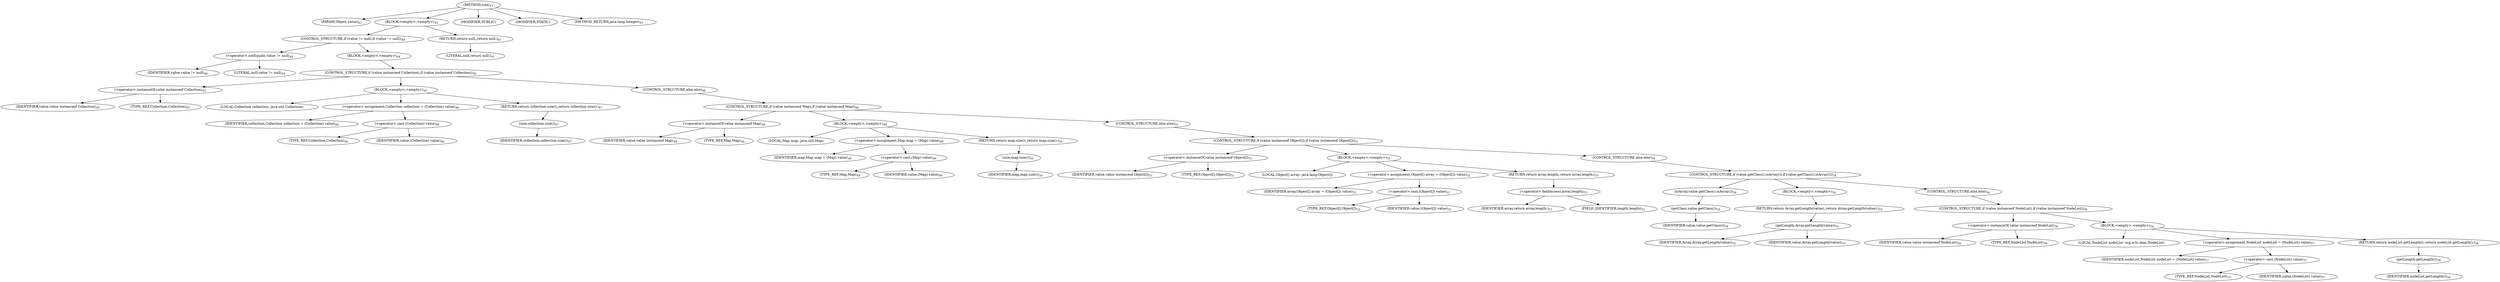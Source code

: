 digraph "size" {  
"24" [label = <(METHOD,size)<SUB>43</SUB>> ]
"25" [label = <(PARAM,Object value)<SUB>43</SUB>> ]
"26" [label = <(BLOCK,&lt;empty&gt;,&lt;empty&gt;)<SUB>43</SUB>> ]
"27" [label = <(CONTROL_STRUCTURE,if (value != null),if (value != null))<SUB>44</SUB>> ]
"28" [label = <(&lt;operator&gt;.notEquals,value != null)<SUB>44</SUB>> ]
"29" [label = <(IDENTIFIER,value,value != null)<SUB>44</SUB>> ]
"30" [label = <(LITERAL,null,value != null)<SUB>44</SUB>> ]
"31" [label = <(BLOCK,&lt;empty&gt;,&lt;empty&gt;)<SUB>44</SUB>> ]
"32" [label = <(CONTROL_STRUCTURE,if (value instanceof Collection),if (value instanceof Collection))<SUB>45</SUB>> ]
"33" [label = <(&lt;operator&gt;.instanceOf,value instanceof Collection)<SUB>45</SUB>> ]
"34" [label = <(IDENTIFIER,value,value instanceof Collection)<SUB>45</SUB>> ]
"35" [label = <(TYPE_REF,Collection,Collection)<SUB>45</SUB>> ]
"36" [label = <(BLOCK,&lt;empty&gt;,&lt;empty&gt;)<SUB>45</SUB>> ]
"37" [label = <(LOCAL,Collection collection: java.util.Collection)> ]
"38" [label = <(&lt;operator&gt;.assignment,Collection collection = (Collection) value)<SUB>46</SUB>> ]
"39" [label = <(IDENTIFIER,collection,Collection collection = (Collection) value)<SUB>46</SUB>> ]
"40" [label = <(&lt;operator&gt;.cast,(Collection) value)<SUB>46</SUB>> ]
"41" [label = <(TYPE_REF,Collection,Collection)<SUB>46</SUB>> ]
"42" [label = <(IDENTIFIER,value,(Collection) value)<SUB>46</SUB>> ]
"43" [label = <(RETURN,return collection.size();,return collection.size();)<SUB>47</SUB>> ]
"44" [label = <(size,collection.size())<SUB>47</SUB>> ]
"45" [label = <(IDENTIFIER,collection,collection.size())<SUB>47</SUB>> ]
"46" [label = <(CONTROL_STRUCTURE,else,else)<SUB>48</SUB>> ]
"47" [label = <(CONTROL_STRUCTURE,if (value instanceof Map),if (value instanceof Map))<SUB>48</SUB>> ]
"48" [label = <(&lt;operator&gt;.instanceOf,value instanceof Map)<SUB>48</SUB>> ]
"49" [label = <(IDENTIFIER,value,value instanceof Map)<SUB>48</SUB>> ]
"50" [label = <(TYPE_REF,Map,Map)<SUB>48</SUB>> ]
"51" [label = <(BLOCK,&lt;empty&gt;,&lt;empty&gt;)<SUB>48</SUB>> ]
"52" [label = <(LOCAL,Map map: java.util.Map)> ]
"53" [label = <(&lt;operator&gt;.assignment,Map map = (Map) value)<SUB>49</SUB>> ]
"54" [label = <(IDENTIFIER,map,Map map = (Map) value)<SUB>49</SUB>> ]
"55" [label = <(&lt;operator&gt;.cast,(Map) value)<SUB>49</SUB>> ]
"56" [label = <(TYPE_REF,Map,Map)<SUB>49</SUB>> ]
"57" [label = <(IDENTIFIER,value,(Map) value)<SUB>49</SUB>> ]
"58" [label = <(RETURN,return map.size();,return map.size();)<SUB>50</SUB>> ]
"59" [label = <(size,map.size())<SUB>50</SUB>> ]
"60" [label = <(IDENTIFIER,map,map.size())<SUB>50</SUB>> ]
"61" [label = <(CONTROL_STRUCTURE,else,else)<SUB>51</SUB>> ]
"62" [label = <(CONTROL_STRUCTURE,if (value instanceof Object[]),if (value instanceof Object[]))<SUB>51</SUB>> ]
"63" [label = <(&lt;operator&gt;.instanceOf,value instanceof Object[])<SUB>51</SUB>> ]
"64" [label = <(IDENTIFIER,value,value instanceof Object[])<SUB>51</SUB>> ]
"65" [label = <(TYPE_REF,Object[],Object[])<SUB>51</SUB>> ]
"66" [label = <(BLOCK,&lt;empty&gt;,&lt;empty&gt;)<SUB>51</SUB>> ]
"67" [label = <(LOCAL,Object[] array: java.lang.Object[])> ]
"68" [label = <(&lt;operator&gt;.assignment,Object[] array = (Object[]) value)<SUB>52</SUB>> ]
"69" [label = <(IDENTIFIER,array,Object[] array = (Object[]) value)<SUB>52</SUB>> ]
"70" [label = <(&lt;operator&gt;.cast,(Object[]) value)<SUB>52</SUB>> ]
"71" [label = <(TYPE_REF,Object[],Object[])<SUB>52</SUB>> ]
"72" [label = <(IDENTIFIER,value,(Object[]) value)<SUB>52</SUB>> ]
"73" [label = <(RETURN,return array.length;,return array.length;)<SUB>53</SUB>> ]
"74" [label = <(&lt;operator&gt;.fieldAccess,array.length)<SUB>53</SUB>> ]
"75" [label = <(IDENTIFIER,array,return array.length;)<SUB>53</SUB>> ]
"76" [label = <(FIELD_IDENTIFIER,length,length)<SUB>53</SUB>> ]
"77" [label = <(CONTROL_STRUCTURE,else,else)<SUB>54</SUB>> ]
"78" [label = <(CONTROL_STRUCTURE,if (value.getClass().isArray()),if (value.getClass().isArray()))<SUB>54</SUB>> ]
"79" [label = <(isArray,value.getClass().isArray())<SUB>54</SUB>> ]
"80" [label = <(getClass,value.getClass())<SUB>54</SUB>> ]
"81" [label = <(IDENTIFIER,value,value.getClass())<SUB>54</SUB>> ]
"82" [label = <(BLOCK,&lt;empty&gt;,&lt;empty&gt;)<SUB>54</SUB>> ]
"83" [label = <(RETURN,return Array.getLength(value);,return Array.getLength(value);)<SUB>55</SUB>> ]
"84" [label = <(getLength,Array.getLength(value))<SUB>55</SUB>> ]
"85" [label = <(IDENTIFIER,Array,Array.getLength(value))<SUB>55</SUB>> ]
"86" [label = <(IDENTIFIER,value,Array.getLength(value))<SUB>55</SUB>> ]
"87" [label = <(CONTROL_STRUCTURE,else,else)<SUB>56</SUB>> ]
"88" [label = <(CONTROL_STRUCTURE,if (value instanceof NodeList),if (value instanceof NodeList))<SUB>56</SUB>> ]
"89" [label = <(&lt;operator&gt;.instanceOf,value instanceof NodeList)<SUB>56</SUB>> ]
"90" [label = <(IDENTIFIER,value,value instanceof NodeList)<SUB>56</SUB>> ]
"91" [label = <(TYPE_REF,NodeList,NodeList)<SUB>56</SUB>> ]
"92" [label = <(BLOCK,&lt;empty&gt;,&lt;empty&gt;)<SUB>56</SUB>> ]
"93" [label = <(LOCAL,NodeList nodeList: org.w3c.dom.NodeList)> ]
"94" [label = <(&lt;operator&gt;.assignment,NodeList nodeList = (NodeList) value)<SUB>57</SUB>> ]
"95" [label = <(IDENTIFIER,nodeList,NodeList nodeList = (NodeList) value)<SUB>57</SUB>> ]
"96" [label = <(&lt;operator&gt;.cast,(NodeList) value)<SUB>57</SUB>> ]
"97" [label = <(TYPE_REF,NodeList,NodeList)<SUB>57</SUB>> ]
"98" [label = <(IDENTIFIER,value,(NodeList) value)<SUB>57</SUB>> ]
"99" [label = <(RETURN,return nodeList.getLength();,return nodeList.getLength();)<SUB>58</SUB>> ]
"100" [label = <(getLength,getLength())<SUB>58</SUB>> ]
"101" [label = <(IDENTIFIER,nodeList,getLength())<SUB>58</SUB>> ]
"102" [label = <(RETURN,return null;,return null;)<SUB>61</SUB>> ]
"103" [label = <(LITERAL,null,return null;)<SUB>61</SUB>> ]
"104" [label = <(MODIFIER,PUBLIC)> ]
"105" [label = <(MODIFIER,STATIC)> ]
"106" [label = <(METHOD_RETURN,java.lang.Integer)<SUB>43</SUB>> ]
  "24" -> "25" 
  "24" -> "26" 
  "24" -> "104" 
  "24" -> "105" 
  "24" -> "106" 
  "26" -> "27" 
  "26" -> "102" 
  "27" -> "28" 
  "27" -> "31" 
  "28" -> "29" 
  "28" -> "30" 
  "31" -> "32" 
  "32" -> "33" 
  "32" -> "36" 
  "32" -> "46" 
  "33" -> "34" 
  "33" -> "35" 
  "36" -> "37" 
  "36" -> "38" 
  "36" -> "43" 
  "38" -> "39" 
  "38" -> "40" 
  "40" -> "41" 
  "40" -> "42" 
  "43" -> "44" 
  "44" -> "45" 
  "46" -> "47" 
  "47" -> "48" 
  "47" -> "51" 
  "47" -> "61" 
  "48" -> "49" 
  "48" -> "50" 
  "51" -> "52" 
  "51" -> "53" 
  "51" -> "58" 
  "53" -> "54" 
  "53" -> "55" 
  "55" -> "56" 
  "55" -> "57" 
  "58" -> "59" 
  "59" -> "60" 
  "61" -> "62" 
  "62" -> "63" 
  "62" -> "66" 
  "62" -> "77" 
  "63" -> "64" 
  "63" -> "65" 
  "66" -> "67" 
  "66" -> "68" 
  "66" -> "73" 
  "68" -> "69" 
  "68" -> "70" 
  "70" -> "71" 
  "70" -> "72" 
  "73" -> "74" 
  "74" -> "75" 
  "74" -> "76" 
  "77" -> "78" 
  "78" -> "79" 
  "78" -> "82" 
  "78" -> "87" 
  "79" -> "80" 
  "80" -> "81" 
  "82" -> "83" 
  "83" -> "84" 
  "84" -> "85" 
  "84" -> "86" 
  "87" -> "88" 
  "88" -> "89" 
  "88" -> "92" 
  "89" -> "90" 
  "89" -> "91" 
  "92" -> "93" 
  "92" -> "94" 
  "92" -> "99" 
  "94" -> "95" 
  "94" -> "96" 
  "96" -> "97" 
  "96" -> "98" 
  "99" -> "100" 
  "100" -> "101" 
  "102" -> "103" 
}
